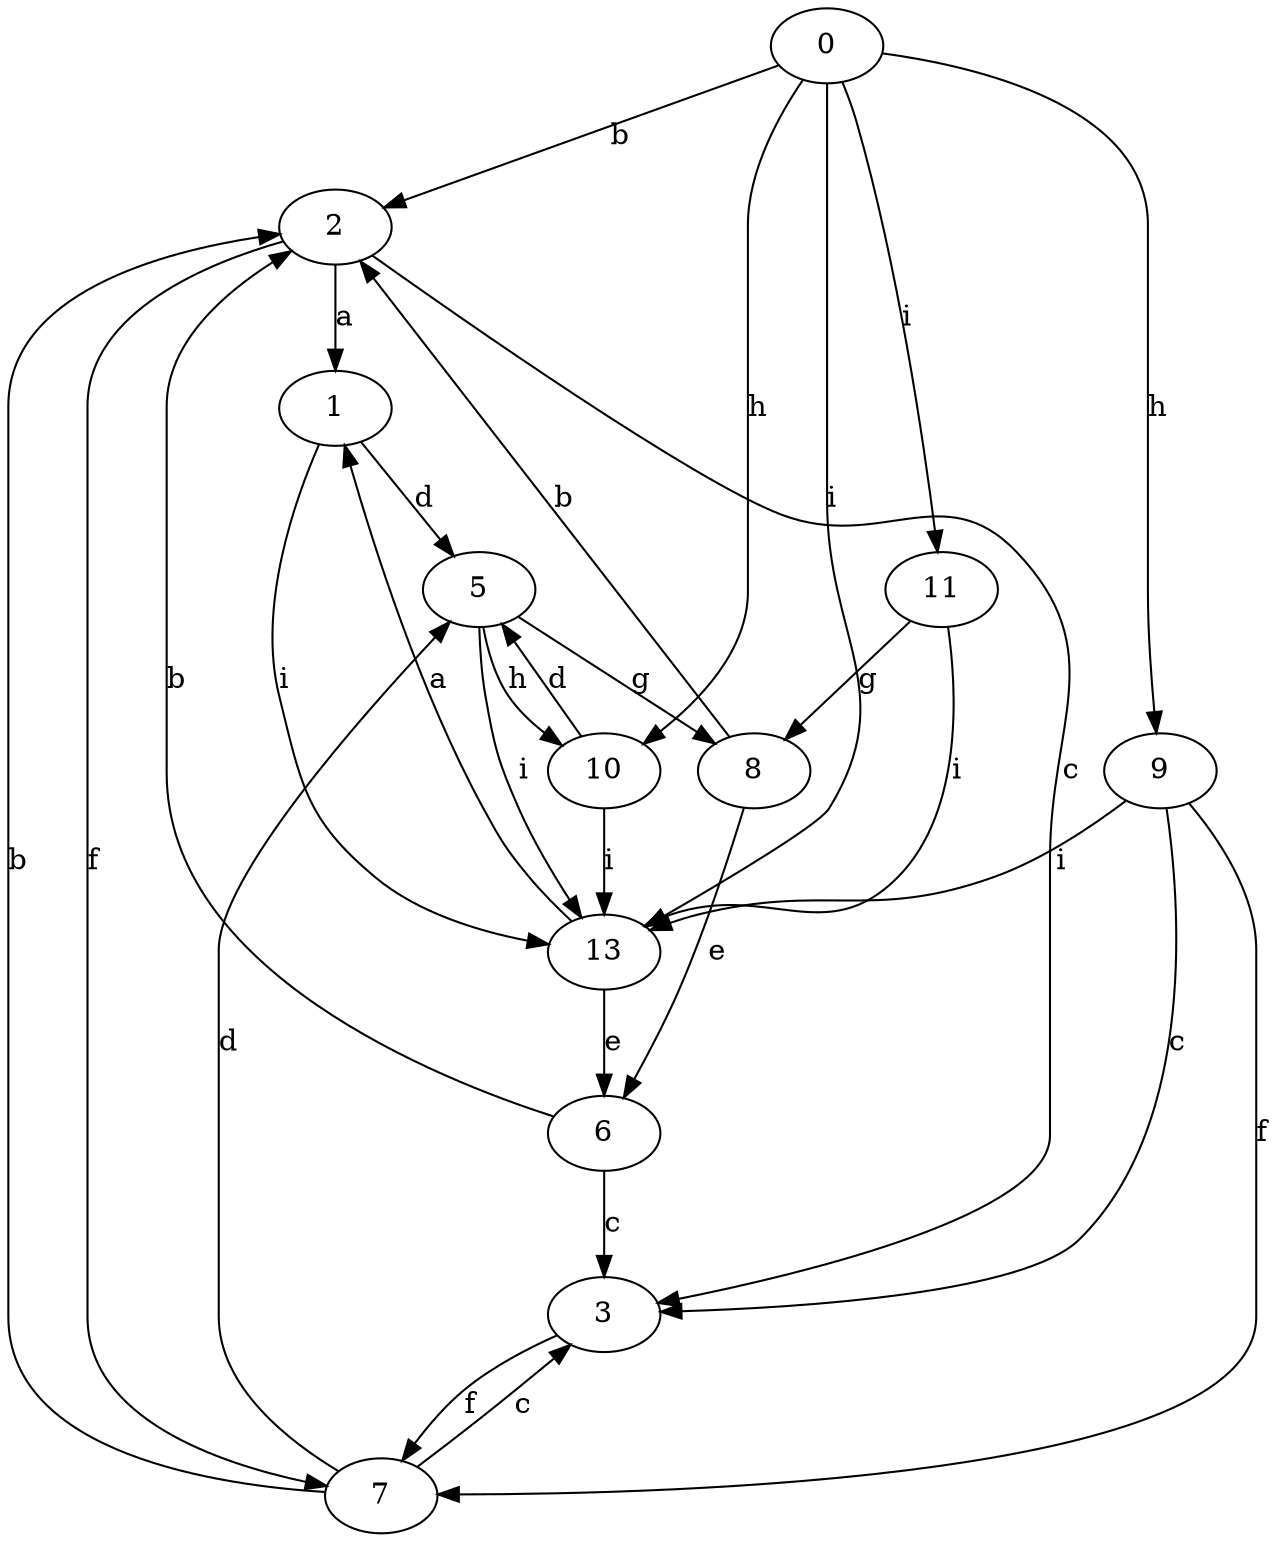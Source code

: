 strict digraph  {
0;
1;
2;
3;
5;
6;
7;
8;
9;
10;
11;
13;
0 -> 2  [label=b];
0 -> 9  [label=h];
0 -> 10  [label=h];
0 -> 11  [label=i];
0 -> 13  [label=i];
1 -> 5  [label=d];
1 -> 13  [label=i];
2 -> 1  [label=a];
2 -> 3  [label=c];
2 -> 7  [label=f];
3 -> 7  [label=f];
5 -> 8  [label=g];
5 -> 10  [label=h];
5 -> 13  [label=i];
6 -> 2  [label=b];
6 -> 3  [label=c];
7 -> 2  [label=b];
7 -> 3  [label=c];
7 -> 5  [label=d];
8 -> 2  [label=b];
8 -> 6  [label=e];
9 -> 3  [label=c];
9 -> 7  [label=f];
9 -> 13  [label=i];
10 -> 5  [label=d];
10 -> 13  [label=i];
11 -> 8  [label=g];
11 -> 13  [label=i];
13 -> 1  [label=a];
13 -> 6  [label=e];
}
